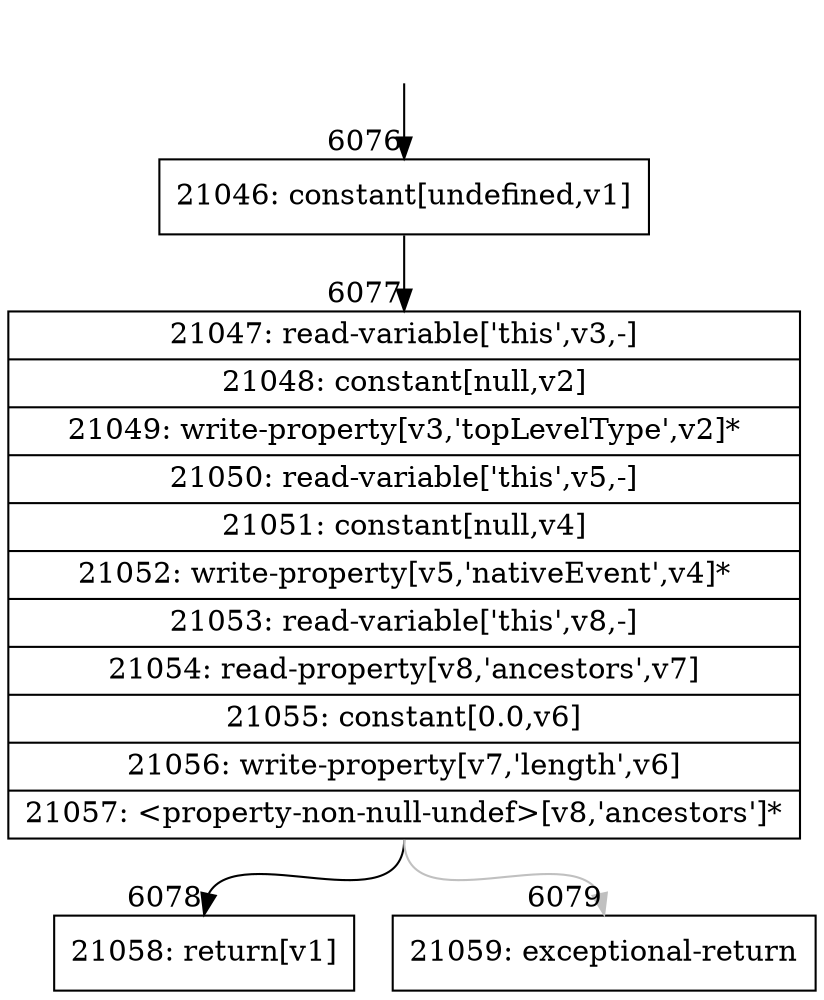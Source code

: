 digraph {
rankdir="TD"
BB_entry415[shape=none,label=""];
BB_entry415 -> BB6076 [tailport=s, headport=n, headlabel="    6076"]
BB6076 [shape=record label="{21046: constant[undefined,v1]}" ] 
BB6076 -> BB6077 [tailport=s, headport=n, headlabel="      6077"]
BB6077 [shape=record label="{21047: read-variable['this',v3,-]|21048: constant[null,v2]|21049: write-property[v3,'topLevelType',v2]*|21050: read-variable['this',v5,-]|21051: constant[null,v4]|21052: write-property[v5,'nativeEvent',v4]*|21053: read-variable['this',v8,-]|21054: read-property[v8,'ancestors',v7]|21055: constant[0.0,v6]|21056: write-property[v7,'length',v6]|21057: \<property-non-null-undef\>[v8,'ancestors']*}" ] 
BB6077 -> BB6078 [tailport=s, headport=n, headlabel="      6078"]
BB6077 -> BB6079 [tailport=s, headport=n, color=gray, headlabel="      6079"]
BB6078 [shape=record label="{21058: return[v1]}" ] 
BB6079 [shape=record label="{21059: exceptional-return}" ] 
//#$~ 10797
}
